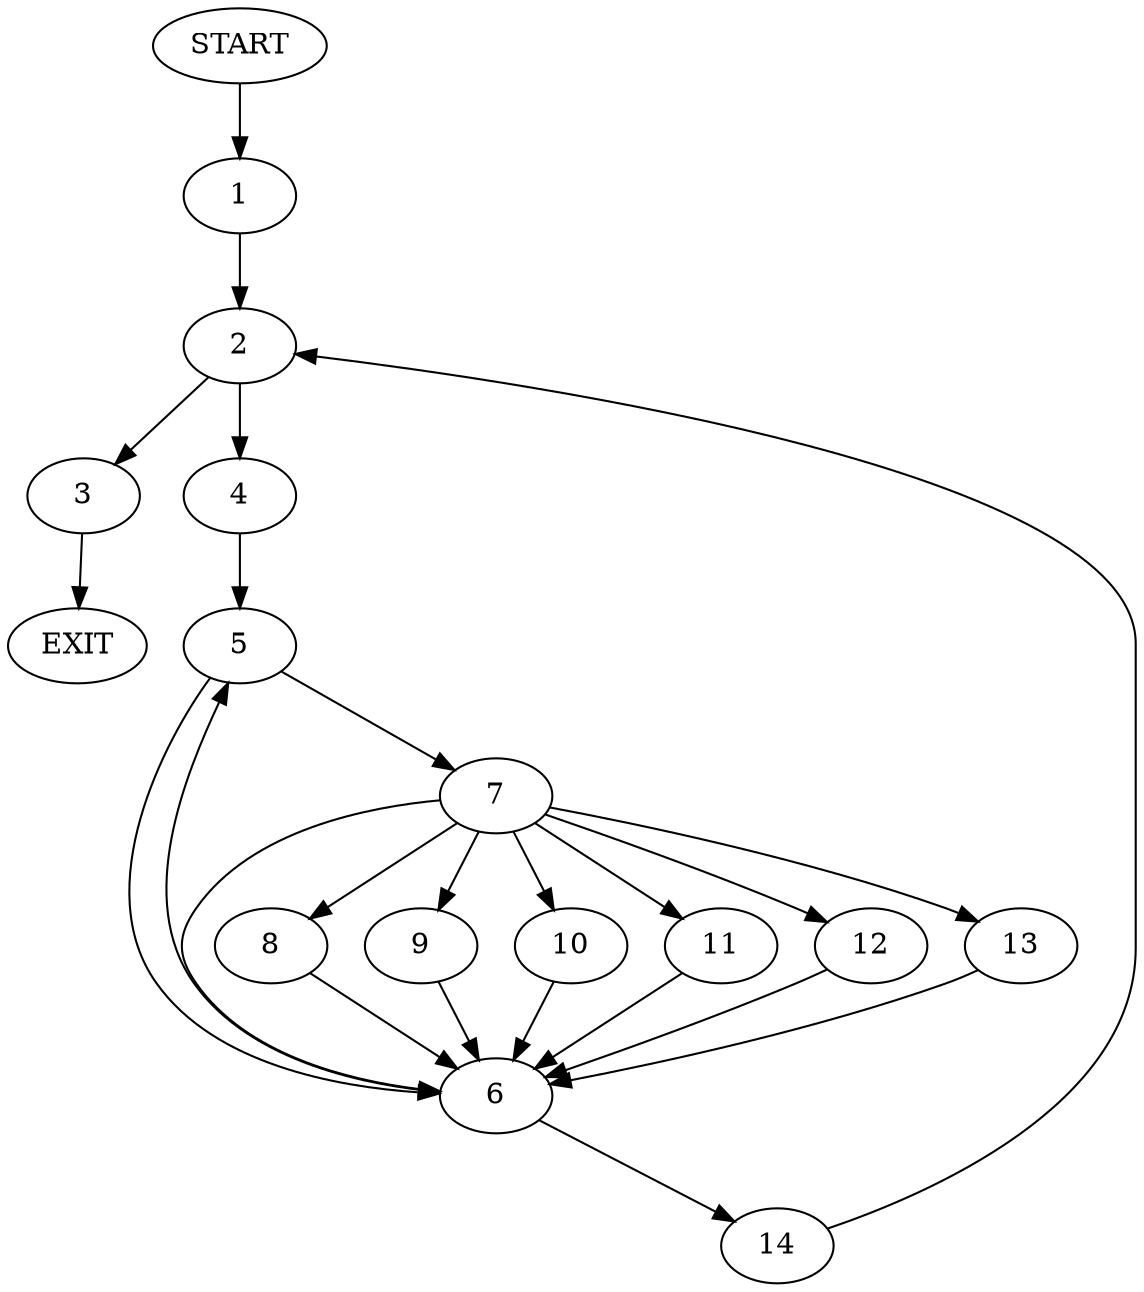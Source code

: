 digraph {
0 [label="START"]
15 [label="EXIT"]
0 -> 1
1 -> 2
2 -> 3
2 -> 4
4 -> 5
3 -> 15
5 -> 6
5 -> 7
7 -> 8
7 -> 9
7 -> 10
7 -> 11
7 -> 6
7 -> 12
7 -> 13
6 -> 14
6 -> 5
12 -> 6
8 -> 6
11 -> 6
10 -> 6
9 -> 6
13 -> 6
14 -> 2
}

